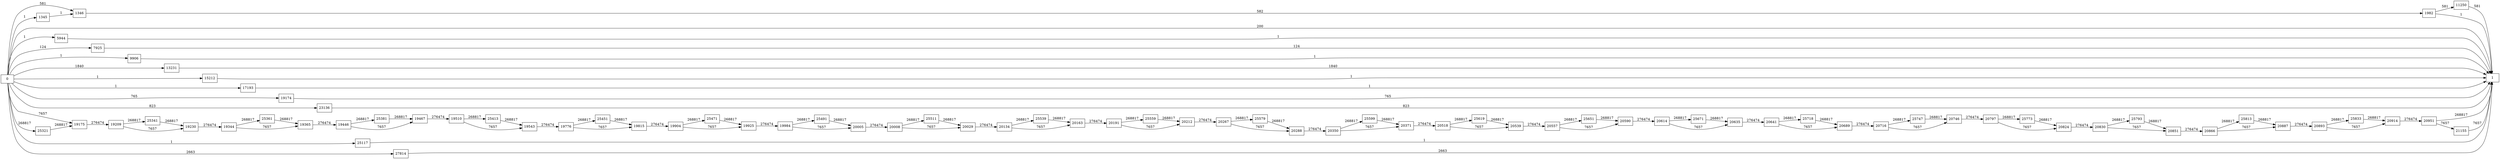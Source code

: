 digraph {
	graph [rankdir=LR]
	node [shape=rectangle]
	1345 -> 1346 [label=1]
	1346 -> 1982 [label=582]
	1982 -> 1 [label=1]
	1982 -> 11250 [label=581]
	5944 -> 1 [label=1]
	7925 -> 1 [label=124]
	9906 -> 1 [label=1]
	11250 -> 1 [label=581]
	13231 -> 1 [label=1840]
	15212 -> 1 [label=1]
	17193 -> 1 [label=1]
	19174 -> 1 [label=765]
	19175 -> 19209 [label=276474]
	19209 -> 19230 [label=7657]
	19209 -> 25341 [label=268817]
	19230 -> 19344 [label=276474]
	19344 -> 19365 [label=7657]
	19344 -> 25361 [label=268817]
	19365 -> 19446 [label=276474]
	19446 -> 19467 [label=7657]
	19446 -> 25381 [label=268817]
	19467 -> 19510 [label=276474]
	19510 -> 19543 [label=7657]
	19510 -> 25413 [label=268817]
	19543 -> 19776 [label=276474]
	19776 -> 19815 [label=7657]
	19776 -> 25451 [label=268817]
	19815 -> 19904 [label=276474]
	19904 -> 19925 [label=7657]
	19904 -> 25471 [label=268817]
	19925 -> 19984 [label=276474]
	19984 -> 20005 [label=7657]
	19984 -> 25491 [label=268817]
	20005 -> 20008 [label=276474]
	20008 -> 20029 [label=7657]
	20008 -> 25511 [label=268817]
	20029 -> 20134 [label=276474]
	20134 -> 20163 [label=7657]
	20134 -> 25539 [label=268817]
	20163 -> 20191 [label=276474]
	20191 -> 20212 [label=7657]
	20191 -> 25559 [label=268817]
	20212 -> 20267 [label=276474]
	20267 -> 20288 [label=7657]
	20267 -> 25579 [label=268817]
	20288 -> 20350 [label=276474]
	20350 -> 20371 [label=7657]
	20350 -> 25599 [label=268817]
	20371 -> 20518 [label=276474]
	20518 -> 20539 [label=7657]
	20518 -> 25619 [label=268817]
	20539 -> 20557 [label=276474]
	20557 -> 20590 [label=7657]
	20557 -> 25651 [label=268817]
	20590 -> 20614 [label=276474]
	20614 -> 20635 [label=7657]
	20614 -> 25671 [label=268817]
	20635 -> 20641 [label=276474]
	20641 -> 20689 [label=7657]
	20641 -> 25718 [label=268817]
	20689 -> 20716 [label=276474]
	20716 -> 20746 [label=7657]
	20716 -> 25747 [label=268817]
	20746 -> 20797 [label=276474]
	20797 -> 20824 [label=7657]
	20797 -> 25773 [label=268817]
	20824 -> 20830 [label=276474]
	20830 -> 20851 [label=7657]
	20830 -> 25793 [label=268817]
	20851 -> 20866 [label=276474]
	20866 -> 20887 [label=7657]
	20866 -> 25813 [label=268817]
	20887 -> 20893 [label=276474]
	20893 -> 20914 [label=7657]
	20893 -> 25833 [label=268817]
	20914 -> 20951 [label=276474]
	20951 -> 1 [label=268817]
	20951 -> 21155 [label=7657]
	21155 -> 1 [label=7657]
	23136 -> 1 [label=823]
	25117 -> 1 [label=1]
	25321 -> 19175 [label=268817]
	25341 -> 19230 [label=268817]
	25361 -> 19365 [label=268817]
	25381 -> 19467 [label=268817]
	25413 -> 19543 [label=268817]
	25451 -> 19815 [label=268817]
	25471 -> 19925 [label=268817]
	25491 -> 20005 [label=268817]
	25511 -> 20029 [label=268817]
	25539 -> 20163 [label=268817]
	25559 -> 20212 [label=268817]
	25579 -> 20288 [label=268817]
	25599 -> 20371 [label=268817]
	25619 -> 20539 [label=268817]
	25651 -> 20590 [label=268817]
	25671 -> 20635 [label=268817]
	25718 -> 20689 [label=268817]
	25747 -> 20746 [label=268817]
	25773 -> 20824 [label=268817]
	25793 -> 20851 [label=268817]
	25813 -> 20887 [label=268817]
	25833 -> 20914 [label=268817]
	27814 -> 1 [label=2663]
	0 -> 1346 [label=581]
	0 -> 19175 [label=7657]
	0 -> 1345 [label=1]
	0 -> 1 [label=200]
	0 -> 5944 [label=1]
	0 -> 7925 [label=124]
	0 -> 9906 [label=1]
	0 -> 13231 [label=1840]
	0 -> 15212 [label=1]
	0 -> 17193 [label=1]
	0 -> 19174 [label=765]
	0 -> 23136 [label=823]
	0 -> 25117 [label=1]
	0 -> 25321 [label=268817]
	0 -> 27814 [label=2663]
}
